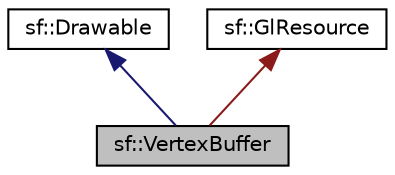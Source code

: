 digraph "sf::VertexBuffer"
{
  edge [fontname="Helvetica",fontsize="10",labelfontname="Helvetica",labelfontsize="10"];
  node [fontname="Helvetica",fontsize="10",shape=record];
  Node0 [label="sf::VertexBuffer",height=0.2,width=0.4,color="black", fillcolor="grey75", style="filled", fontcolor="black"];
  Node1 -> Node0 [dir="back",color="midnightblue",fontsize="10",style="solid",fontname="Helvetica"];
  Node1 [label="sf::Drawable",height=0.2,width=0.4,color="black", fillcolor="white", style="filled",URL="$classsf_1_1Drawable.php",tooltip="Abstract base class for objects that can be drawn to a render target. "];
  Node2 -> Node0 [dir="back",color="firebrick4",fontsize="10",style="solid",fontname="Helvetica"];
  Node2 [label="sf::GlResource",height=0.2,width=0.4,color="black", fillcolor="white", style="filled",URL="$classsf_1_1GlResource.php",tooltip="Base class for classes that require an OpenGL context. "];
}
